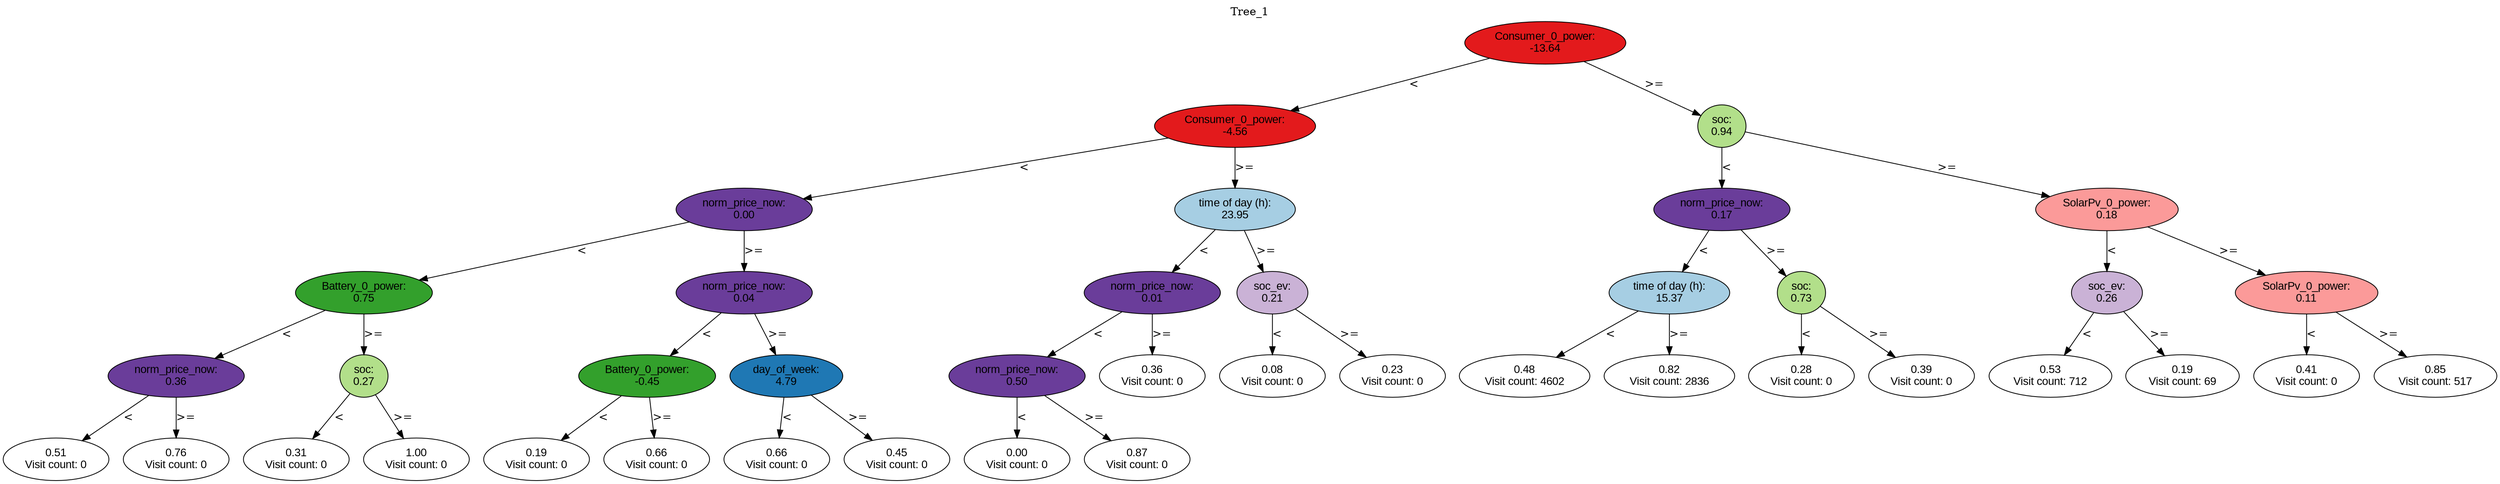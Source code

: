 digraph BST {
    node [fontname="Arial" style=filled colorscheme=paired12];
    0 [ label = "Consumer_0_power:
-13.64" fillcolor=6];
    1 [ label = "Consumer_0_power:
-4.56" fillcolor=6];
    2 [ label = "norm_price_now:
0.00" fillcolor=10];
    3 [ label = "Battery_0_power:
0.75" fillcolor=4];
    4 [ label = "norm_price_now:
0.36" fillcolor=10];
    5 [ label = "0.51
Visit count: 0" fillcolor=white];
    6 [ label = "0.76
Visit count: 0" fillcolor=white];
    7 [ label = "soc:
0.27" fillcolor=3];
    8 [ label = "0.31
Visit count: 0" fillcolor=white];
    9 [ label = "1.00
Visit count: 0" fillcolor=white];
    10 [ label = "norm_price_now:
0.04" fillcolor=10];
    11 [ label = "Battery_0_power:
-0.45" fillcolor=4];
    12 [ label = "0.19
Visit count: 0" fillcolor=white];
    13 [ label = "0.66
Visit count: 0" fillcolor=white];
    14 [ label = "day_of_week:
4.79" fillcolor=2];
    15 [ label = "0.66
Visit count: 0" fillcolor=white];
    16 [ label = "0.45
Visit count: 0" fillcolor=white];
    17 [ label = "time of day (h):
23.95" fillcolor=1];
    18 [ label = "norm_price_now:
0.01" fillcolor=10];
    19 [ label = "norm_price_now:
0.50" fillcolor=10];
    20 [ label = "0.00
Visit count: 0" fillcolor=white];
    21 [ label = "0.87
Visit count: 0" fillcolor=white];
    22 [ label = "0.36
Visit count: 0" fillcolor=white];
    23 [ label = "soc_ev:
0.21" fillcolor=9];
    24 [ label = "0.08
Visit count: 0" fillcolor=white];
    25 [ label = "0.23
Visit count: 0" fillcolor=white];
    26 [ label = "soc:
0.94" fillcolor=3];
    27 [ label = "norm_price_now:
0.17" fillcolor=10];
    28 [ label = "time of day (h):
15.37" fillcolor=1];
    29 [ label = "0.48
Visit count: 4602" fillcolor=white];
    30 [ label = "0.82
Visit count: 2836" fillcolor=white];
    31 [ label = "soc:
0.73" fillcolor=3];
    32 [ label = "0.28
Visit count: 0" fillcolor=white];
    33 [ label = "0.39
Visit count: 0" fillcolor=white];
    34 [ label = "SolarPv_0_power:
0.18" fillcolor=5];
    35 [ label = "soc_ev:
0.26" fillcolor=9];
    36 [ label = "0.53
Visit count: 712" fillcolor=white];
    37 [ label = "0.19
Visit count: 69" fillcolor=white];
    38 [ label = "SolarPv_0_power:
0.11" fillcolor=5];
    39 [ label = "0.41
Visit count: 0" fillcolor=white];
    40 [ label = "0.85
Visit count: 517" fillcolor=white];

    0  -> 1[ label = "<"];
    0  -> 26[ label = ">="];
    1  -> 2[ label = "<"];
    1  -> 17[ label = ">="];
    2  -> 3[ label = "<"];
    2  -> 10[ label = ">="];
    3  -> 4[ label = "<"];
    3  -> 7[ label = ">="];
    4  -> 5[ label = "<"];
    4  -> 6[ label = ">="];
    7  -> 8[ label = "<"];
    7  -> 9[ label = ">="];
    10  -> 11[ label = "<"];
    10  -> 14[ label = ">="];
    11  -> 12[ label = "<"];
    11  -> 13[ label = ">="];
    14  -> 15[ label = "<"];
    14  -> 16[ label = ">="];
    17  -> 18[ label = "<"];
    17  -> 23[ label = ">="];
    18  -> 19[ label = "<"];
    18  -> 22[ label = ">="];
    19  -> 20[ label = "<"];
    19  -> 21[ label = ">="];
    23  -> 24[ label = "<"];
    23  -> 25[ label = ">="];
    26  -> 27[ label = "<"];
    26  -> 34[ label = ">="];
    27  -> 28[ label = "<"];
    27  -> 31[ label = ">="];
    28  -> 29[ label = "<"];
    28  -> 30[ label = ">="];
    31  -> 32[ label = "<"];
    31  -> 33[ label = ">="];
    34  -> 35[ label = "<"];
    34  -> 38[ label = ">="];
    35  -> 36[ label = "<"];
    35  -> 37[ label = ">="];
    38  -> 39[ label = "<"];
    38  -> 40[ label = ">="];

    labelloc="t";
    label="Tree_1";
}